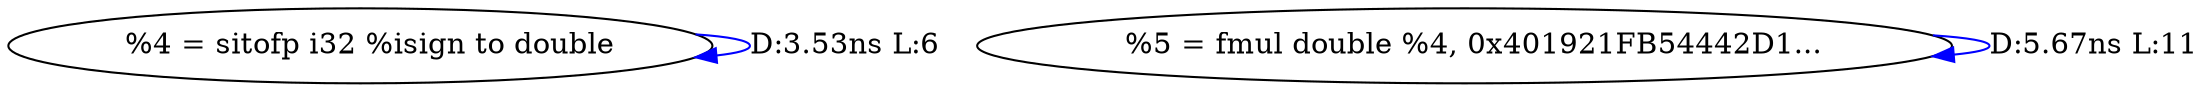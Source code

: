digraph {
Node0x2edfec0[label="  %4 = sitofp i32 %isign to double"];
Node0x2edfec0 -> Node0x2edfec0[label="D:3.53ns L:6",color=blue];
Node0x2edffa0[label="  %5 = fmul double %4, 0x401921FB54442D1..."];
Node0x2edffa0 -> Node0x2edffa0[label="D:5.67ns L:11",color=blue];
}
